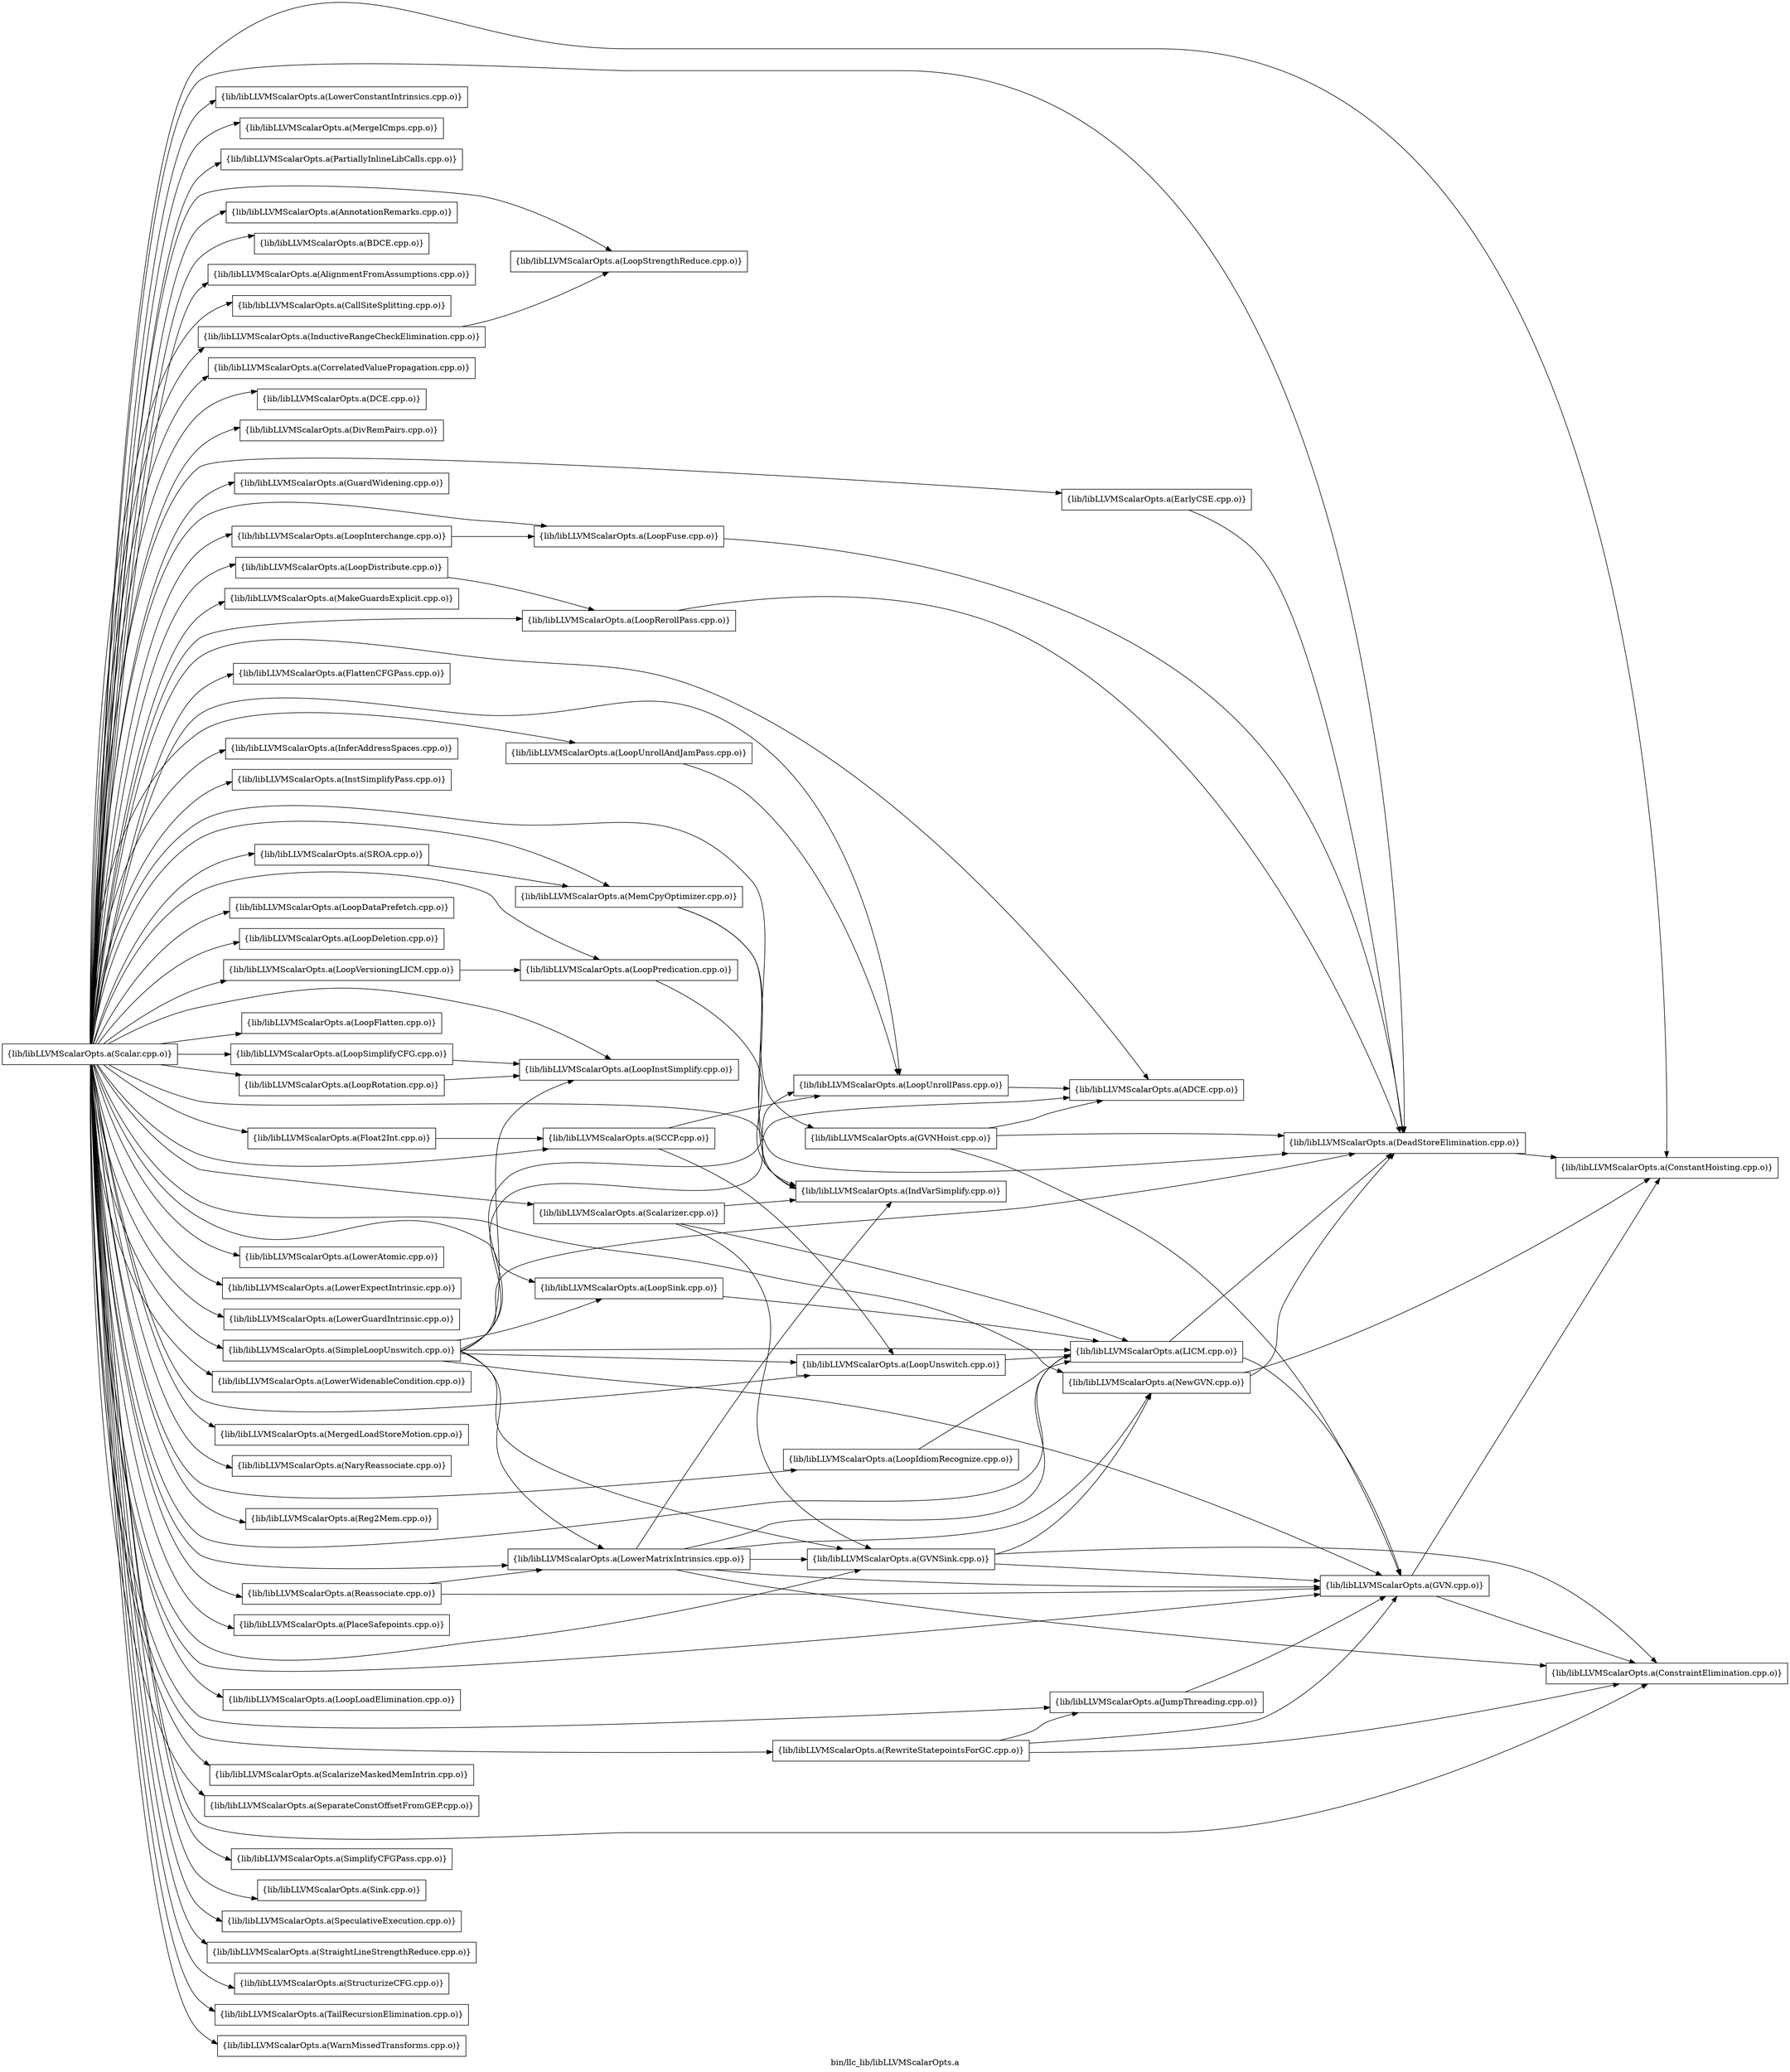 digraph "bin/llc_lib/libLLVMScalarOpts.a" {
	label="bin/llc_lib/libLLVMScalarOpts.a";
	rankdir=LR;

	Node0x55f9b4883d68 [shape=record,shape=box,group=0,label="{lib/libLLVMScalarOpts.a(ConstantHoisting.cpp.o)}"];
	Node0x55f9b4887c88 [shape=record,shape=box,group=0,label="{lib/libLLVMScalarOpts.a(LoopStrengthReduce.cpp.o)}"];
	Node0x55f9b488abb8 [shape=record,shape=box,group=0,label="{lib/libLLVMScalarOpts.a(Scalar.cpp.o)}"];
	Node0x55f9b488abb8 -> Node0x55f9b4883d68;
	Node0x55f9b488abb8 -> Node0x55f9b4887c88;
	Node0x55f9b488abb8 -> Node0x55f9b4887738;
	Node0x55f9b488abb8 -> Node0x55f9b4886ab8;
	Node0x55f9b488abb8 -> Node0x55f9b4886838;
	Node0x55f9b488abb8 -> Node0x55f9b488a9d8;
	Node0x55f9b488abb8 -> Node0x55f9b4889da8;
	Node0x55f9b488abb8 -> Node0x55f9b48899e8;
	Node0x55f9b488abb8 -> Node0x55f9b48893a8;
	Node0x55f9b488abb8 -> Node0x55f9b486c758;
	Node0x55f9b488abb8 -> Node0x55f9b486ad18;
	Node0x55f9b488abb8 -> Node0x55f9b488c4b8;
	Node0x55f9b488abb8 -> Node0x55f9b488cc38;
	Node0x55f9b488abb8 -> Node0x55f9b488bfb8;
	Node0x55f9b488abb8 -> Node0x55f9b488b388;
	Node0x55f9b488abb8 -> Node0x55f9b488f6b8;
	Node0x55f9b488abb8 -> Node0x55f9b488fde8;
	Node0x55f9b488abb8 -> Node0x55f9b486fa98;
	Node0x55f9b488abb8 -> Node0x55f9b48714d8;
	Node0x55f9b488abb8 -> Node0x55f9b4871c08;
	Node0x55f9b488abb8 -> Node0x55f9b4871028;
	Node0x55f9b488abb8 -> Node0x55f9b486dc48;
	Node0x55f9b488abb8 -> Node0x55f9b486e148;
	Node0x55f9b488abb8 -> Node0x55f9b486d478;
	Node0x55f9b488abb8 -> Node0x55f9b486eff8;
	Node0x55f9b488abb8 -> Node0x55f9b486e378;
	Node0x55f9b488abb8 -> Node0x55f9b486eb48;
	Node0x55f9b488abb8 -> Node0x55f9b4887f58;
	Node0x55f9b488abb8 -> Node0x55f9b48872d8;
	Node0x55f9b488abb8 -> Node0x55f9b4888d18;
	Node0x55f9b488abb8 -> Node0x55f9b4888728;
	Node0x55f9b488abb8 -> Node0x55f9b488a078;
	Node0x55f9b488abb8 -> Node0x55f9b4889ee8;
	Node0x55f9b488abb8 -> Node0x55f9b488bbf8;
	Node0x55f9b488abb8 -> Node0x55f9b488b658;
	Node0x55f9b488abb8 -> Node0x55f9b48793b8;
	Node0x55f9b488abb8 -> Node0x55f9b4879b38;
	Node0x55f9b488abb8 -> Node0x55f9b487a2b8;
	Node0x55f9b488abb8 -> Node0x55f9b487a948;
	Node0x55f9b488abb8 -> Node0x55f9b487b168;
	Node0x55f9b488abb8 -> Node0x55f9b487bc58;
	Node0x55f9b488abb8 -> Node0x55f9b4872798;
	Node0x55f9b488abb8 -> Node0x55f9b4875178;
	Node0x55f9b488abb8 -> Node0x55f9b4874ef8;
	Node0x55f9b488abb8 -> Node0x55f9b4876a78;
	Node0x55f9b488abb8 -> Node0x55f9b48767f8;
	Node0x55f9b488abb8 -> Node0x55f9b4876348;
	Node0x55f9b488abb8 -> Node0x55f9b4872e28;
	Node0x55f9b488abb8 -> Node0x55f9b4872b58;
	Node0x55f9b488abb8 -> Node0x55f9b4871ed8;
	Node0x55f9b488abb8 -> Node0x55f9b4874598;
	Node0x55f9b488abb8 -> Node0x55f9b4873918;
	Node0x55f9b488abb8 -> Node0x55f9b4873738;
	Node0x55f9b488abb8 -> Node0x55f9b4886518;
	Node0x55f9b488abb8 -> Node0x55f9b4887008;
	Node0x55f9b488abb8 -> Node0x55f9b4887a08;
	Node0x55f9b488abb8 -> Node0x55f9b48887c8;
	Node0x55f9b488abb8 -> Node0x55f9b48897b8;
	Node0x55f9b488abb8 -> Node0x55f9b488a348;
	Node0x55f9b488abb8 -> Node0x55f9b488a6b8;
	Node0x55f9b488abb8 -> Node0x55f9b48813d8;
	Node0x55f9b488abb8 -> Node0x55f9b487b758;
	Node0x55f9b488abb8 -> Node0x55f9b4879f48;
	Node0x55f9b488abb8 -> Node0x55f9b487a678;
	Node0x55f9b488abb8 -> Node0x55f9b487a538;
	Node0x55f9b488abb8 -> Node0x55f9b4873698;
	Node0x55f9b488abb8 -> Node0x55f9b48741d8;
	Node0x55f9b488abb8 -> Node0x55f9b48726a8;
	Node0x55f9b488abb8 -> Node0x55f9b48722e8;
	Node0x55f9b488abb8 -> Node0x55f9b4872f18;
	Node0x55f9b488abb8 -> Node0x55f9b4876438;
	Node0x55f9b488abb8 -> Node0x55f9b488cc88;
	Node0x55f9b488abb8 -> Node0x55f9b488dbd8;
	Node0x55f9b487a678 [shape=record,shape=box,group=0,label="{lib/libLLVMScalarOpts.a(ScalarizeMaskedMemIntrin.cpp.o)}"];
	Node0x55f9b4887738 [shape=record,shape=box,group=0,label="{lib/libLLVMScalarOpts.a(LowerConstantIntrinsics.cpp.o)}"];
	Node0x55f9b4886ab8 [shape=record,shape=box,group=0,label="{lib/libLLVMScalarOpts.a(MergeICmps.cpp.o)}"];
	Node0x55f9b4886838 [shape=record,shape=box,group=0,label="{lib/libLLVMScalarOpts.a(PartiallyInlineLibCalls.cpp.o)}"];
	Node0x55f9b488a9d8 [shape=record,shape=box,group=0,label="{lib/libLLVMScalarOpts.a(ADCE.cpp.o)}"];
	Node0x55f9b4889da8 [shape=record,shape=box,group=0,label="{lib/libLLVMScalarOpts.a(AnnotationRemarks.cpp.o)}"];
	Node0x55f9b48899e8 [shape=record,shape=box,group=0,label="{lib/libLLVMScalarOpts.a(BDCE.cpp.o)}"];
	Node0x55f9b48893a8 [shape=record,shape=box,group=0,label="{lib/libLLVMScalarOpts.a(AlignmentFromAssumptions.cpp.o)}"];
	Node0x55f9b486c758 [shape=record,shape=box,group=0,label="{lib/libLLVMScalarOpts.a(CallSiteSplitting.cpp.o)}"];
	Node0x55f9b486ad18 [shape=record,shape=box,group=0,label="{lib/libLLVMScalarOpts.a(ConstraintElimination.cpp.o)}"];
	Node0x55f9b488c4b8 [shape=record,shape=box,group=0,label="{lib/libLLVMScalarOpts.a(CorrelatedValuePropagation.cpp.o)}"];
	Node0x55f9b488cc38 [shape=record,shape=box,group=0,label="{lib/libLLVMScalarOpts.a(DCE.cpp.o)}"];
	Node0x55f9b488bfb8 [shape=record,shape=box,group=0,label="{lib/libLLVMScalarOpts.a(DivRemPairs.cpp.o)}"];
	Node0x55f9b488b388 [shape=record,shape=box,group=0,label="{lib/libLLVMScalarOpts.a(DeadStoreElimination.cpp.o)}"];
	Node0x55f9b488b388 -> Node0x55f9b4883d68;
	Node0x55f9b488f6b8 [shape=record,shape=box,group=0,label="{lib/libLLVMScalarOpts.a(GuardWidening.cpp.o)}"];
	Node0x55f9b488fde8 [shape=record,shape=box,group=0,label="{lib/libLLVMScalarOpts.a(GVN.cpp.o)}"];
	Node0x55f9b488fde8 -> Node0x55f9b4883d68;
	Node0x55f9b488fde8 -> Node0x55f9b486ad18;
	Node0x55f9b486fa98 [shape=record,shape=box,group=0,label="{lib/libLLVMScalarOpts.a(NewGVN.cpp.o)}"];
	Node0x55f9b486fa98 -> Node0x55f9b4883d68;
	Node0x55f9b486fa98 -> Node0x55f9b488b388;
	Node0x55f9b48714d8 [shape=record,shape=box,group=0,label="{lib/libLLVMScalarOpts.a(EarlyCSE.cpp.o)}"];
	Node0x55f9b48714d8 -> Node0x55f9b488b388;
	Node0x55f9b4871c08 [shape=record,shape=box,group=0,label="{lib/libLLVMScalarOpts.a(MakeGuardsExplicit.cpp.o)}"];
	Node0x55f9b4871028 [shape=record,shape=box,group=0,label="{lib/libLLVMScalarOpts.a(GVNHoist.cpp.o)}"];
	Node0x55f9b4871028 -> Node0x55f9b488a9d8;
	Node0x55f9b4871028 -> Node0x55f9b488b388;
	Node0x55f9b4871028 -> Node0x55f9b488fde8;
	Node0x55f9b486dc48 [shape=record,shape=box,group=0,label="{lib/libLLVMScalarOpts.a(GVNSink.cpp.o)}"];
	Node0x55f9b486dc48 -> Node0x55f9b486ad18;
	Node0x55f9b486dc48 -> Node0x55f9b488fde8;
	Node0x55f9b486dc48 -> Node0x55f9b486fa98;
	Node0x55f9b486e148 [shape=record,shape=box,group=0,label="{lib/libLLVMScalarOpts.a(FlattenCFGPass.cpp.o)}"];
	Node0x55f9b486d478 [shape=record,shape=box,group=0,label="{lib/libLLVMScalarOpts.a(InductiveRangeCheckElimination.cpp.o)}"];
	Node0x55f9b486d478 -> Node0x55f9b4887c88;
	Node0x55f9b486eff8 [shape=record,shape=box,group=0,label="{lib/libLLVMScalarOpts.a(IndVarSimplify.cpp.o)}"];
	Node0x55f9b486e378 [shape=record,shape=box,group=0,label="{lib/libLLVMScalarOpts.a(InferAddressSpaces.cpp.o)}"];
	Node0x55f9b486eb48 [shape=record,shape=box,group=0,label="{lib/libLLVMScalarOpts.a(InstSimplifyPass.cpp.o)}"];
	Node0x55f9b4887f58 [shape=record,shape=box,group=0,label="{lib/libLLVMScalarOpts.a(JumpThreading.cpp.o)}"];
	Node0x55f9b4887f58 -> Node0x55f9b488fde8;
	Node0x55f9b48872d8 [shape=record,shape=box,group=0,label="{lib/libLLVMScalarOpts.a(LICM.cpp.o)}"];
	Node0x55f9b48872d8 -> Node0x55f9b488b388;
	Node0x55f9b48872d8 -> Node0x55f9b488fde8;
	Node0x55f9b4888d18 [shape=record,shape=box,group=0,label="{lib/libLLVMScalarOpts.a(LoopSink.cpp.o)}"];
	Node0x55f9b4888d18 -> Node0x55f9b48872d8;
	Node0x55f9b4888728 [shape=record,shape=box,group=0,label="{lib/libLLVMScalarOpts.a(LoopFuse.cpp.o)}"];
	Node0x55f9b4888728 -> Node0x55f9b488b388;
	Node0x55f9b488a078 [shape=record,shape=box,group=0,label="{lib/libLLVMScalarOpts.a(LoopDataPrefetch.cpp.o)}"];
	Node0x55f9b4889ee8 [shape=record,shape=box,group=0,label="{lib/libLLVMScalarOpts.a(LoopDeletion.cpp.o)}"];
	Node0x55f9b488bbf8 [shape=record,shape=box,group=0,label="{lib/libLLVMScalarOpts.a(LoopInstSimplify.cpp.o)}"];
	Node0x55f9b488b658 [shape=record,shape=box,group=0,label="{lib/libLLVMScalarOpts.a(LoopInterchange.cpp.o)}"];
	Node0x55f9b488b658 -> Node0x55f9b4888728;
	Node0x55f9b48793b8 [shape=record,shape=box,group=0,label="{lib/libLLVMScalarOpts.a(LoopFlatten.cpp.o)}"];
	Node0x55f9b4879b38 [shape=record,shape=box,group=0,label="{lib/libLLVMScalarOpts.a(LoopPredication.cpp.o)}"];
	Node0x55f9b4879b38 -> Node0x55f9b486eff8;
	Node0x55f9b487a2b8 [shape=record,shape=box,group=0,label="{lib/libLLVMScalarOpts.a(LoopRotation.cpp.o)}"];
	Node0x55f9b487a2b8 -> Node0x55f9b488bbf8;
	Node0x55f9b487a948 [shape=record,shape=box,group=0,label="{lib/libLLVMScalarOpts.a(LoopRerollPass.cpp.o)}"];
	Node0x55f9b487a948 -> Node0x55f9b488b388;
	Node0x55f9b487b168 [shape=record,shape=box,group=0,label="{lib/libLLVMScalarOpts.a(LoopUnrollPass.cpp.o)}"];
	Node0x55f9b487b168 -> Node0x55f9b488a9d8;
	Node0x55f9b487bc58 [shape=record,shape=box,group=0,label="{lib/libLLVMScalarOpts.a(LoopUnrollAndJamPass.cpp.o)}"];
	Node0x55f9b487bc58 -> Node0x55f9b487b168;
	Node0x55f9b4872798 [shape=record,shape=box,group=0,label="{lib/libLLVMScalarOpts.a(LoopUnswitch.cpp.o)}"];
	Node0x55f9b4872798 -> Node0x55f9b48872d8;
	Node0x55f9b4875178 [shape=record,shape=box,group=0,label="{lib/libLLVMScalarOpts.a(LoopVersioningLICM.cpp.o)}"];
	Node0x55f9b4875178 -> Node0x55f9b4879b38;
	Node0x55f9b4874ef8 [shape=record,shape=box,group=0,label="{lib/libLLVMScalarOpts.a(LoopIdiomRecognize.cpp.o)}"];
	Node0x55f9b4874ef8 -> Node0x55f9b48872d8;
	Node0x55f9b4876a78 [shape=record,shape=box,group=0,label="{lib/libLLVMScalarOpts.a(LowerAtomic.cpp.o)}"];
	Node0x55f9b48767f8 [shape=record,shape=box,group=0,label="{lib/libLLVMScalarOpts.a(LowerExpectIntrinsic.cpp.o)}"];
	Node0x55f9b4876348 [shape=record,shape=box,group=0,label="{lib/libLLVMScalarOpts.a(LowerGuardIntrinsic.cpp.o)}"];
	Node0x55f9b4872e28 [shape=record,shape=box,group=0,label="{lib/libLLVMScalarOpts.a(LowerMatrixIntrinsics.cpp.o)}"];
	Node0x55f9b4872e28 -> Node0x55f9b486ad18;
	Node0x55f9b4872e28 -> Node0x55f9b488fde8;
	Node0x55f9b4872e28 -> Node0x55f9b486fa98;
	Node0x55f9b4872e28 -> Node0x55f9b486dc48;
	Node0x55f9b4872e28 -> Node0x55f9b486eff8;
	Node0x55f9b4872e28 -> Node0x55f9b48872d8;
	Node0x55f9b4872b58 [shape=record,shape=box,group=0,label="{lib/libLLVMScalarOpts.a(LowerWidenableCondition.cpp.o)}"];
	Node0x55f9b4871ed8 [shape=record,shape=box,group=0,label="{lib/libLLVMScalarOpts.a(MemCpyOptimizer.cpp.o)}"];
	Node0x55f9b4871ed8 -> Node0x55f9b488b388;
	Node0x55f9b4871ed8 -> Node0x55f9b486eff8;
	Node0x55f9b4874598 [shape=record,shape=box,group=0,label="{lib/libLLVMScalarOpts.a(MergedLoadStoreMotion.cpp.o)}"];
	Node0x55f9b4873918 [shape=record,shape=box,group=0,label="{lib/libLLVMScalarOpts.a(NaryReassociate.cpp.o)}"];
	Node0x55f9b4873738 [shape=record,shape=box,group=0,label="{lib/libLLVMScalarOpts.a(Reassociate.cpp.o)}"];
	Node0x55f9b4873738 -> Node0x55f9b488fde8;
	Node0x55f9b4873738 -> Node0x55f9b4872e28;
	Node0x55f9b4886518 [shape=record,shape=box,group=0,label="{lib/libLLVMScalarOpts.a(Reg2Mem.cpp.o)}"];
	Node0x55f9b4887008 [shape=record,shape=box,group=0,label="{lib/libLLVMScalarOpts.a(RewriteStatepointsForGC.cpp.o)}"];
	Node0x55f9b4887008 -> Node0x55f9b486ad18;
	Node0x55f9b4887008 -> Node0x55f9b488fde8;
	Node0x55f9b4887008 -> Node0x55f9b4887f58;
	Node0x55f9b4887a08 [shape=record,shape=box,group=0,label="{lib/libLLVMScalarOpts.a(SCCP.cpp.o)}"];
	Node0x55f9b4887a08 -> Node0x55f9b487b168;
	Node0x55f9b4887a08 -> Node0x55f9b4872798;
	Node0x55f9b48887c8 [shape=record,shape=box,group=0,label="{lib/libLLVMScalarOpts.a(SROA.cpp.o)}"];
	Node0x55f9b48887c8 -> Node0x55f9b4871ed8;
	Node0x55f9b48897b8 [shape=record,shape=box,group=0,label="{lib/libLLVMScalarOpts.a(PlaceSafepoints.cpp.o)}"];
	Node0x55f9b488a348 [shape=record,shape=box,group=0,label="{lib/libLLVMScalarOpts.a(Float2Int.cpp.o)}"];
	Node0x55f9b488a348 -> Node0x55f9b4887a08;
	Node0x55f9b488a6b8 [shape=record,shape=box,group=0,label="{lib/libLLVMScalarOpts.a(LoopDistribute.cpp.o)}"];
	Node0x55f9b488a6b8 -> Node0x55f9b487a948;
	Node0x55f9b48813d8 [shape=record,shape=box,group=0,label="{lib/libLLVMScalarOpts.a(LoopLoadElimination.cpp.o)}"];
	Node0x55f9b487b758 [shape=record,shape=box,group=0,label="{lib/libLLVMScalarOpts.a(LoopSimplifyCFG.cpp.o)}"];
	Node0x55f9b487b758 -> Node0x55f9b488bbf8;
	Node0x55f9b4879f48 [shape=record,shape=box,group=0,label="{lib/libLLVMScalarOpts.a(Scalarizer.cpp.o)}"];
	Node0x55f9b4879f48 -> Node0x55f9b486dc48;
	Node0x55f9b4879f48 -> Node0x55f9b486eff8;
	Node0x55f9b4879f48 -> Node0x55f9b48872d8;
	Node0x55f9b487a538 [shape=record,shape=box,group=0,label="{lib/libLLVMScalarOpts.a(SeparateConstOffsetFromGEP.cpp.o)}"];
	Node0x55f9b4873698 [shape=record,shape=box,group=0,label="{lib/libLLVMScalarOpts.a(SimpleLoopUnswitch.cpp.o)}"];
	Node0x55f9b4873698 -> Node0x55f9b488a9d8;
	Node0x55f9b4873698 -> Node0x55f9b488b388;
	Node0x55f9b4873698 -> Node0x55f9b488fde8;
	Node0x55f9b4873698 -> Node0x55f9b486dc48;
	Node0x55f9b4873698 -> Node0x55f9b48872d8;
	Node0x55f9b4873698 -> Node0x55f9b4888d18;
	Node0x55f9b4873698 -> Node0x55f9b488bbf8;
	Node0x55f9b4873698 -> Node0x55f9b487b168;
	Node0x55f9b4873698 -> Node0x55f9b4872798;
	Node0x55f9b4873698 -> Node0x55f9b4872e28;
	Node0x55f9b48741d8 [shape=record,shape=box,group=0,label="{lib/libLLVMScalarOpts.a(SimplifyCFGPass.cpp.o)}"];
	Node0x55f9b48726a8 [shape=record,shape=box,group=0,label="{lib/libLLVMScalarOpts.a(Sink.cpp.o)}"];
	Node0x55f9b48722e8 [shape=record,shape=box,group=0,label="{lib/libLLVMScalarOpts.a(SpeculativeExecution.cpp.o)}"];
	Node0x55f9b4872f18 [shape=record,shape=box,group=0,label="{lib/libLLVMScalarOpts.a(StraightLineStrengthReduce.cpp.o)}"];
	Node0x55f9b4876438 [shape=record,shape=box,group=0,label="{lib/libLLVMScalarOpts.a(StructurizeCFG.cpp.o)}"];
	Node0x55f9b488cc88 [shape=record,shape=box,group=0,label="{lib/libLLVMScalarOpts.a(TailRecursionElimination.cpp.o)}"];
	Node0x55f9b488dbd8 [shape=record,shape=box,group=0,label="{lib/libLLVMScalarOpts.a(WarnMissedTransforms.cpp.o)}"];
}
